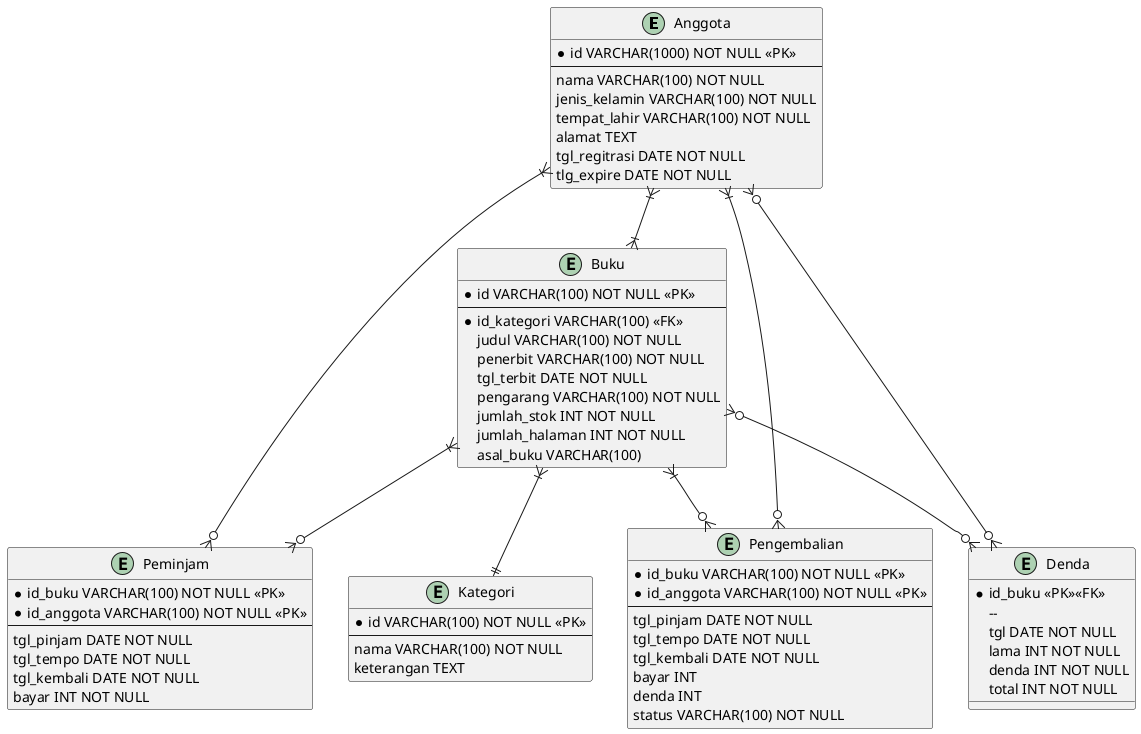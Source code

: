 @startuml

entity Anggota {
    * id VARCHAR(1000) NOT NULL <<PK>>
    --
    nama VARCHAR(100) NOT NULL
    jenis_kelamin VARCHAR(100) NOT NULL
    tempat_lahir VARCHAR(100) NOT NULL
    alamat TEXT
    tgl_regitrasi DATE NOT NULL
    tlg_expire DATE NOT NULL
}

entity Buku {
    * id VARCHAR(100) NOT NULL <<PK>>
    --
    * id_kategori VARCHAR(100) <<FK>>
    judul VARCHAR(100) NOT NULL
    penerbit VARCHAR(100) NOT NULL
    tgl_terbit DATE NOT NULL 
    pengarang VARCHAR(100) NOT NULL
    jumlah_stok INT NOT NULL
    jumlah_halaman INT NOT NULL
    asal_buku VARCHAR(100)
}

entity Kategori {
    * id VARCHAR(100) NOT NULL <<PK>>
    --
    nama VARCHAR(100) NOT NULL
    keterangan TEXT
}

entity Peminjam{
    * id_buku VARCHAR(100) NOT NULL <<PK>>
    * id_anggota VARCHAR(100) NOT NULL <<PK>>
    --
    tgl_pinjam DATE NOT NULL
    tgl_tempo DATE NOT NULL
    tgl_kembali DATE NOT NULL
    bayar INT NOT NULL
}

entity Pengembalian {
    * id_buku VARCHAR(100) NOT NULL <<PK>>
    * id_anggota VARCHAR(100) NOT NULL <<PK>>
    --
    tgl_pinjam DATE NOT NULL
    tgl_tempo DATE NOT NULL
    tgl_kembali DATE NOT NULL
    bayar INT 
    denda INT 
    status VARCHAR(100) NOT NULL
}

entity Denda {
    *id_buku <<PK>><<FK>>
    -- 
    tgl DATE NOT NULL
    lama INT NOT NULL
    denda INT NOT NULL
    total INT NOT NULL
}

Anggota }|--|{ Buku
Buku }|--|| Kategori
Anggota }|--o{ Peminjam
Buku }|--o{ Peminjam
Anggota }|--o{ Pengembalian
Buku }|--o{ Pengembalian
Anggota }o--o{ Denda
Buku }o--o{ Denda
@enduml
